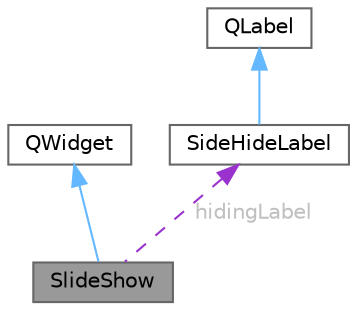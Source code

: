 digraph "SlideShow"
{
 // LATEX_PDF_SIZE
  bgcolor="transparent";
  edge [fontname=Helvetica,fontsize=10,labelfontname=Helvetica,labelfontsize=10];
  node [fontname=Helvetica,fontsize=10,shape=box,height=0.2,width=0.4];
  Node1 [id="Node000001",label="SlideShow",height=0.2,width=0.4,color="gray40", fillcolor="grey60", style="filled", fontcolor="black",tooltip="轮播图控件类，支持图片滑动、自动轮播和指示器"];
  Node2 -> Node1 [id="edge1_Node000001_Node000002",dir="back",color="steelblue1",style="solid",tooltip=" "];
  Node2 [id="Node000002",label="QWidget",height=0.2,width=0.4,color="gray40", fillcolor="white", style="filled",tooltip=" "];
  Node3 -> Node1 [id="edge2_Node000001_Node000003",dir="back",color="darkorchid3",style="dashed",tooltip=" ",label=" hidingLabel",fontcolor="grey" ];
  Node3 [id="Node000003",label="SideHideLabel",height=0.2,width=0.4,color="gray40", fillcolor="white", style="filled",URL="$class_side_hide_label.html",tooltip="标签控件类，支持图片偏移和圆角裁剪"];
  Node4 -> Node3 [id="edge3_Node000003_Node000004",dir="back",color="steelblue1",style="solid",tooltip=" "];
  Node4 [id="Node000004",label="QLabel",height=0.2,width=0.4,color="gray40", fillcolor="white", style="filled",URL="$class_q_label.html",tooltip="标签控件类"];
}
